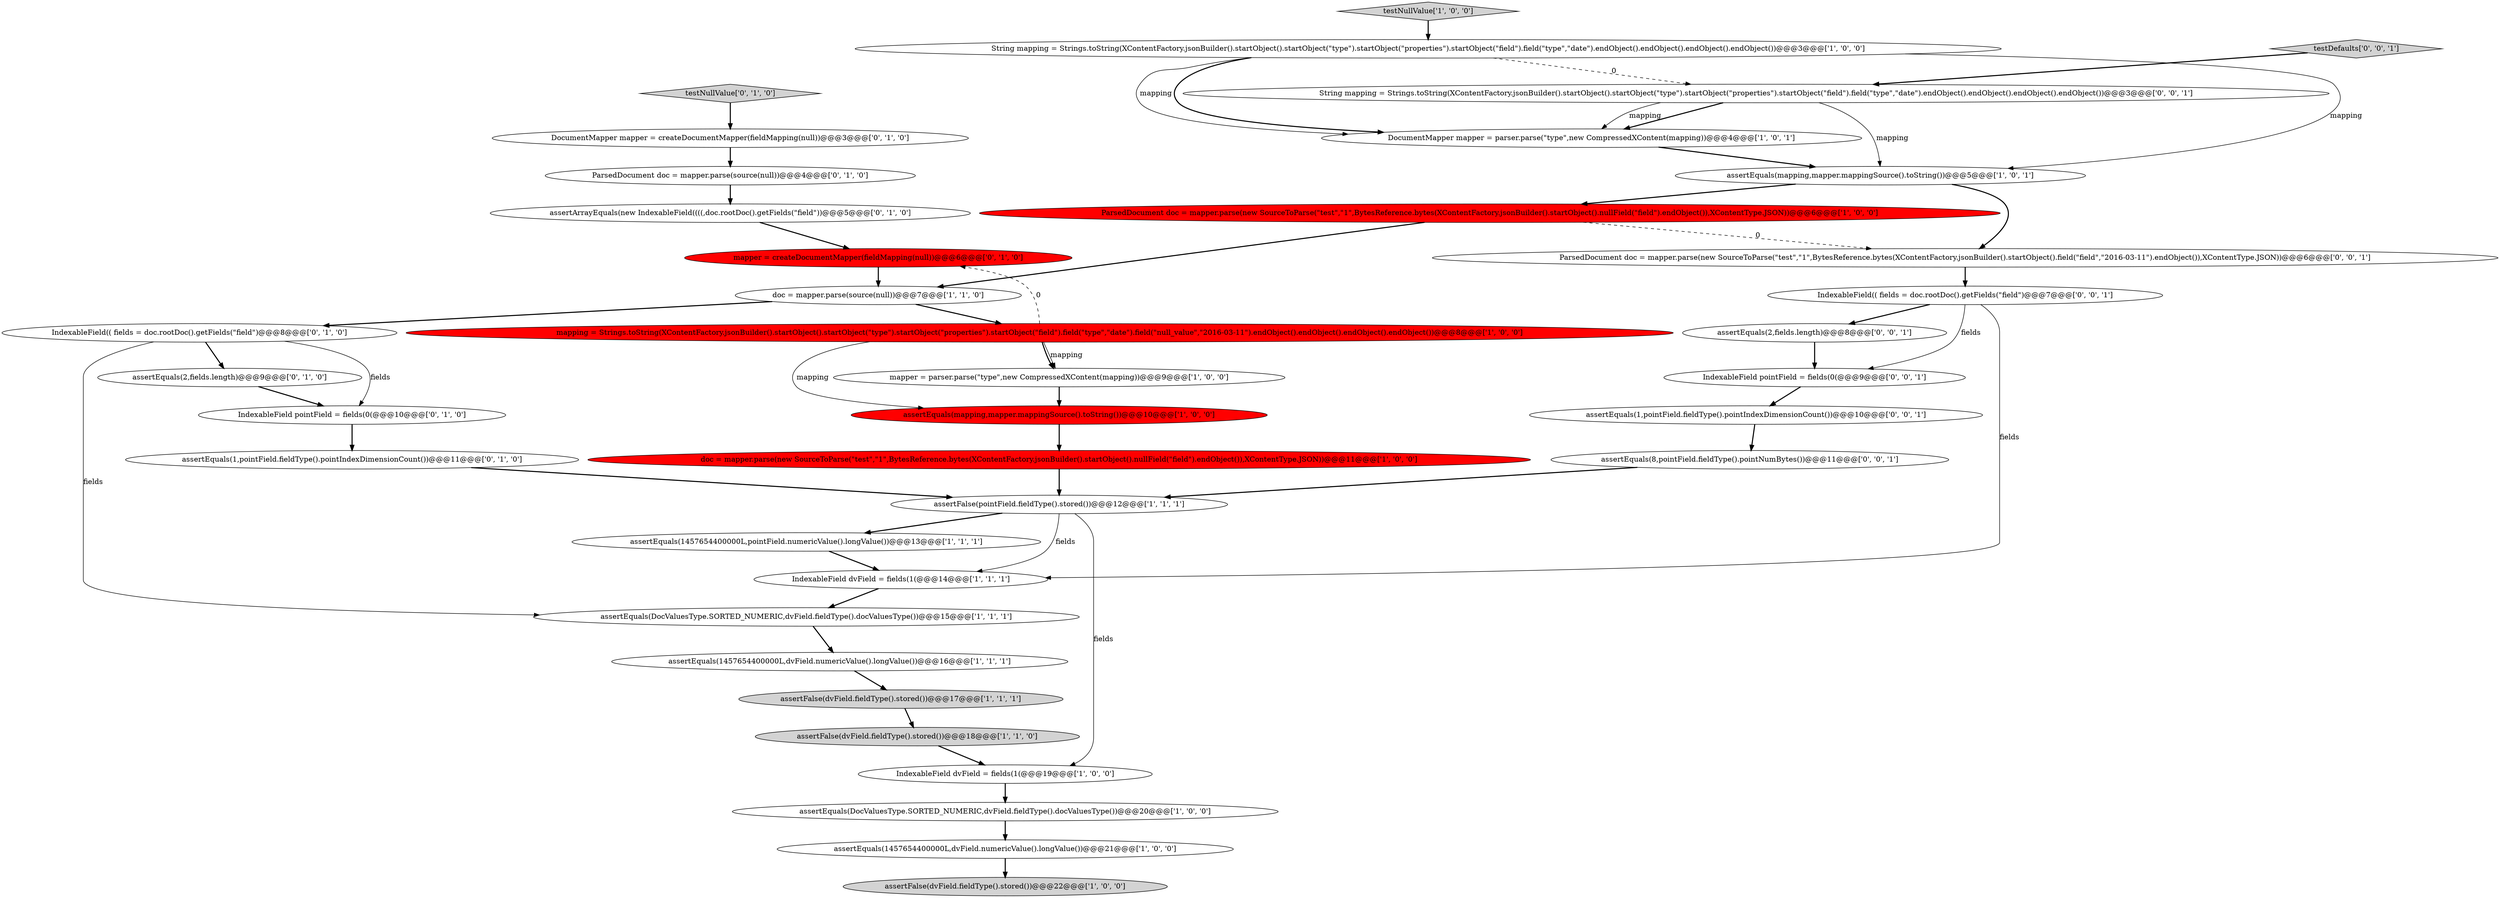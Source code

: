 digraph {
21 [style = filled, label = "ParsedDocument doc = mapper.parse(source(null))@@@4@@@['0', '1', '0']", fillcolor = white, shape = ellipse image = "AAA0AAABBB2BBB"];
2 [style = filled, label = "assertEquals(mapping,mapper.mappingSource().toString())@@@10@@@['1', '0', '0']", fillcolor = red, shape = ellipse image = "AAA1AAABBB1BBB"];
19 [style = filled, label = "ParsedDocument doc = mapper.parse(new SourceToParse(\"test\",\"1\",BytesReference.bytes(XContentFactory.jsonBuilder().startObject().nullField(\"field\").endObject()),XContentType.JSON))@@@6@@@['1', '0', '0']", fillcolor = red, shape = ellipse image = "AAA1AAABBB1BBB"];
22 [style = filled, label = "IndexableField pointField = fields(0(@@@10@@@['0', '1', '0']", fillcolor = white, shape = ellipse image = "AAA0AAABBB2BBB"];
33 [style = filled, label = "IndexableField pointField = fields(0(@@@9@@@['0', '0', '1']", fillcolor = white, shape = ellipse image = "AAA0AAABBB3BBB"];
29 [style = filled, label = "assertEquals(1,pointField.fieldType().pointIndexDimensionCount())@@@11@@@['0', '1', '0']", fillcolor = white, shape = ellipse image = "AAA0AAABBB2BBB"];
5 [style = filled, label = "assertFalse(pointField.fieldType().stored())@@@12@@@['1', '1', '1']", fillcolor = white, shape = ellipse image = "AAA0AAABBB1BBB"];
18 [style = filled, label = "assertEquals(1457654400000L,dvField.numericValue().longValue())@@@16@@@['1', '1', '1']", fillcolor = white, shape = ellipse image = "AAA0AAABBB1BBB"];
23 [style = filled, label = "DocumentMapper mapper = createDocumentMapper(fieldMapping(null))@@@3@@@['0', '1', '0']", fillcolor = white, shape = ellipse image = "AAA0AAABBB2BBB"];
24 [style = filled, label = "assertArrayEquals(new IndexableField((((,doc.rootDoc().getFields(\"field\"))@@@5@@@['0', '1', '0']", fillcolor = white, shape = ellipse image = "AAA0AAABBB2BBB"];
30 [style = filled, label = "assertEquals(8,pointField.fieldType().pointNumBytes())@@@11@@@['0', '0', '1']", fillcolor = white, shape = ellipse image = "AAA0AAABBB3BBB"];
14 [style = filled, label = "assertEquals(mapping,mapper.mappingSource().toString())@@@5@@@['1', '0', '1']", fillcolor = white, shape = ellipse image = "AAA0AAABBB1BBB"];
0 [style = filled, label = "assertEquals(1457654400000L,pointField.numericValue().longValue())@@@13@@@['1', '1', '1']", fillcolor = white, shape = ellipse image = "AAA0AAABBB1BBB"];
34 [style = filled, label = "assertEquals(1,pointField.fieldType().pointIndexDimensionCount())@@@10@@@['0', '0', '1']", fillcolor = white, shape = ellipse image = "AAA0AAABBB3BBB"];
31 [style = filled, label = "String mapping = Strings.toString(XContentFactory.jsonBuilder().startObject().startObject(\"type\").startObject(\"properties\").startObject(\"field\").field(\"type\",\"date\").endObject().endObject().endObject().endObject())@@@3@@@['0', '0', '1']", fillcolor = white, shape = ellipse image = "AAA0AAABBB3BBB"];
27 [style = filled, label = "IndexableField(( fields = doc.rootDoc().getFields(\"field\")@@@8@@@['0', '1', '0']", fillcolor = white, shape = ellipse image = "AAA0AAABBB2BBB"];
9 [style = filled, label = "assertFalse(dvField.fieldType().stored())@@@17@@@['1', '1', '1']", fillcolor = lightgray, shape = ellipse image = "AAA0AAABBB1BBB"];
26 [style = filled, label = "assertEquals(2,fields.length)@@@9@@@['0', '1', '0']", fillcolor = white, shape = ellipse image = "AAA0AAABBB2BBB"];
17 [style = filled, label = "doc = mapper.parse(source(null))@@@7@@@['1', '1', '0']", fillcolor = white, shape = ellipse image = "AAA0AAABBB1BBB"];
16 [style = filled, label = "DocumentMapper mapper = parser.parse(\"type\",new CompressedXContent(mapping))@@@4@@@['1', '0', '1']", fillcolor = white, shape = ellipse image = "AAA0AAABBB1BBB"];
37 [style = filled, label = "ParsedDocument doc = mapper.parse(new SourceToParse(\"test\",\"1\",BytesReference.bytes(XContentFactory.jsonBuilder().startObject().field(\"field\",\"2016-03-11\").endObject()),XContentType.JSON))@@@6@@@['0', '0', '1']", fillcolor = white, shape = ellipse image = "AAA0AAABBB3BBB"];
11 [style = filled, label = "mapper = parser.parse(\"type\",new CompressedXContent(mapping))@@@9@@@['1', '0', '0']", fillcolor = white, shape = ellipse image = "AAA0AAABBB1BBB"];
7 [style = filled, label = "IndexableField dvField = fields(1(@@@19@@@['1', '0', '0']", fillcolor = white, shape = ellipse image = "AAA0AAABBB1BBB"];
12 [style = filled, label = "assertEquals(DocValuesType.SORTED_NUMERIC,dvField.fieldType().docValuesType())@@@20@@@['1', '0', '0']", fillcolor = white, shape = ellipse image = "AAA0AAABBB1BBB"];
28 [style = filled, label = "mapper = createDocumentMapper(fieldMapping(null))@@@6@@@['0', '1', '0']", fillcolor = red, shape = ellipse image = "AAA1AAABBB2BBB"];
3 [style = filled, label = "IndexableField dvField = fields(1(@@@14@@@['1', '1', '1']", fillcolor = white, shape = ellipse image = "AAA0AAABBB1BBB"];
36 [style = filled, label = "testDefaults['0', '0', '1']", fillcolor = lightgray, shape = diamond image = "AAA0AAABBB3BBB"];
20 [style = filled, label = "doc = mapper.parse(new SourceToParse(\"test\",\"1\",BytesReference.bytes(XContentFactory.jsonBuilder().startObject().nullField(\"field\").endObject()),XContentType.JSON))@@@11@@@['1', '0', '0']", fillcolor = red, shape = ellipse image = "AAA1AAABBB1BBB"];
4 [style = filled, label = "mapping = Strings.toString(XContentFactory.jsonBuilder().startObject().startObject(\"type\").startObject(\"properties\").startObject(\"field\").field(\"type\",\"date\").field(\"null_value\",\"2016-03-11\").endObject().endObject().endObject().endObject())@@@8@@@['1', '0', '0']", fillcolor = red, shape = ellipse image = "AAA1AAABBB1BBB"];
8 [style = filled, label = "assertEquals(1457654400000L,dvField.numericValue().longValue())@@@21@@@['1', '0', '0']", fillcolor = white, shape = ellipse image = "AAA0AAABBB1BBB"];
35 [style = filled, label = "assertEquals(2,fields.length)@@@8@@@['0', '0', '1']", fillcolor = white, shape = ellipse image = "AAA0AAABBB3BBB"];
32 [style = filled, label = "IndexableField(( fields = doc.rootDoc().getFields(\"field\")@@@7@@@['0', '0', '1']", fillcolor = white, shape = ellipse image = "AAA0AAABBB3BBB"];
13 [style = filled, label = "assertFalse(dvField.fieldType().stored())@@@22@@@['1', '0', '0']", fillcolor = lightgray, shape = ellipse image = "AAA0AAABBB1BBB"];
10 [style = filled, label = "String mapping = Strings.toString(XContentFactory.jsonBuilder().startObject().startObject(\"type\").startObject(\"properties\").startObject(\"field\").field(\"type\",\"date\").endObject().endObject().endObject().endObject())@@@3@@@['1', '0', '0']", fillcolor = white, shape = ellipse image = "AAA0AAABBB1BBB"];
6 [style = filled, label = "assertEquals(DocValuesType.SORTED_NUMERIC,dvField.fieldType().docValuesType())@@@15@@@['1', '1', '1']", fillcolor = white, shape = ellipse image = "AAA0AAABBB1BBB"];
1 [style = filled, label = "testNullValue['1', '0', '0']", fillcolor = lightgray, shape = diamond image = "AAA0AAABBB1BBB"];
15 [style = filled, label = "assertFalse(dvField.fieldType().stored())@@@18@@@['1', '1', '0']", fillcolor = lightgray, shape = ellipse image = "AAA0AAABBB1BBB"];
25 [style = filled, label = "testNullValue['0', '1', '0']", fillcolor = lightgray, shape = diamond image = "AAA0AAABBB2BBB"];
0->3 [style = bold, label=""];
32->35 [style = bold, label=""];
24->28 [style = bold, label=""];
2->20 [style = bold, label=""];
29->5 [style = bold, label=""];
15->7 [style = bold, label=""];
7->12 [style = bold, label=""];
31->16 [style = bold, label=""];
25->23 [style = bold, label=""];
6->18 [style = bold, label=""];
4->11 [style = solid, label="mapping"];
36->31 [style = bold, label=""];
35->33 [style = bold, label=""];
27->6 [style = solid, label="fields"];
31->14 [style = solid, label="mapping"];
32->3 [style = solid, label="fields"];
22->29 [style = bold, label=""];
3->6 [style = bold, label=""];
14->19 [style = bold, label=""];
10->31 [style = dashed, label="0"];
21->24 [style = bold, label=""];
19->17 [style = bold, label=""];
34->30 [style = bold, label=""];
11->2 [style = bold, label=""];
26->22 [style = bold, label=""];
4->28 [style = dashed, label="0"];
20->5 [style = bold, label=""];
10->14 [style = solid, label="mapping"];
4->2 [style = solid, label="mapping"];
10->16 [style = bold, label=""];
5->0 [style = bold, label=""];
23->21 [style = bold, label=""];
30->5 [style = bold, label=""];
9->15 [style = bold, label=""];
12->8 [style = bold, label=""];
14->37 [style = bold, label=""];
31->16 [style = solid, label="mapping"];
18->9 [style = bold, label=""];
37->32 [style = bold, label=""];
28->17 [style = bold, label=""];
16->14 [style = bold, label=""];
5->7 [style = solid, label="fields"];
27->22 [style = solid, label="fields"];
17->27 [style = bold, label=""];
32->33 [style = solid, label="fields"];
4->11 [style = bold, label=""];
1->10 [style = bold, label=""];
33->34 [style = bold, label=""];
10->16 [style = solid, label="mapping"];
5->3 [style = solid, label="fields"];
19->37 [style = dashed, label="0"];
17->4 [style = bold, label=""];
8->13 [style = bold, label=""];
27->26 [style = bold, label=""];
}
